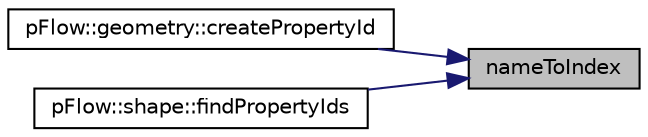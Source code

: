 digraph "nameToIndex"
{
 // LATEX_PDF_SIZE
  edge [fontname="Helvetica",fontsize="10",labelfontname="Helvetica",labelfontsize="10"];
  node [fontname="Helvetica",fontsize="10",shape=record];
  rankdir="RL";
  Node1 [label="nameToIndex",height=0.2,width=0.4,color="black", fillcolor="grey75", style="filled", fontcolor="black",tooltip="Get the name of material in index idx Return true, if the name found, otherwise false."];
  Node1 -> Node2 [dir="back",color="midnightblue",fontsize="10",style="solid",fontname="Helvetica"];
  Node2 [label="pFlow::geometry::createPropertyId",height=0.2,width=0.4,color="black", fillcolor="white", style="filled",URL="$classpFlow_1_1geometry.html#ae3aee10e229a60266b519d3406bb51a9",tooltip="Find property id of each triangle based on the supplied material name and the surface wall that the t..."];
  Node1 -> Node3 [dir="back",color="midnightblue",fontsize="10",style="solid",fontname="Helvetica"];
  Node3 [label="pFlow::shape::findPropertyIds",height=0.2,width=0.4,color="black", fillcolor="white", style="filled",URL="$classpFlow_1_1shape.html#a344d06c55a037c57ccaba5fec5a5339c",tooltip=" "];
}
